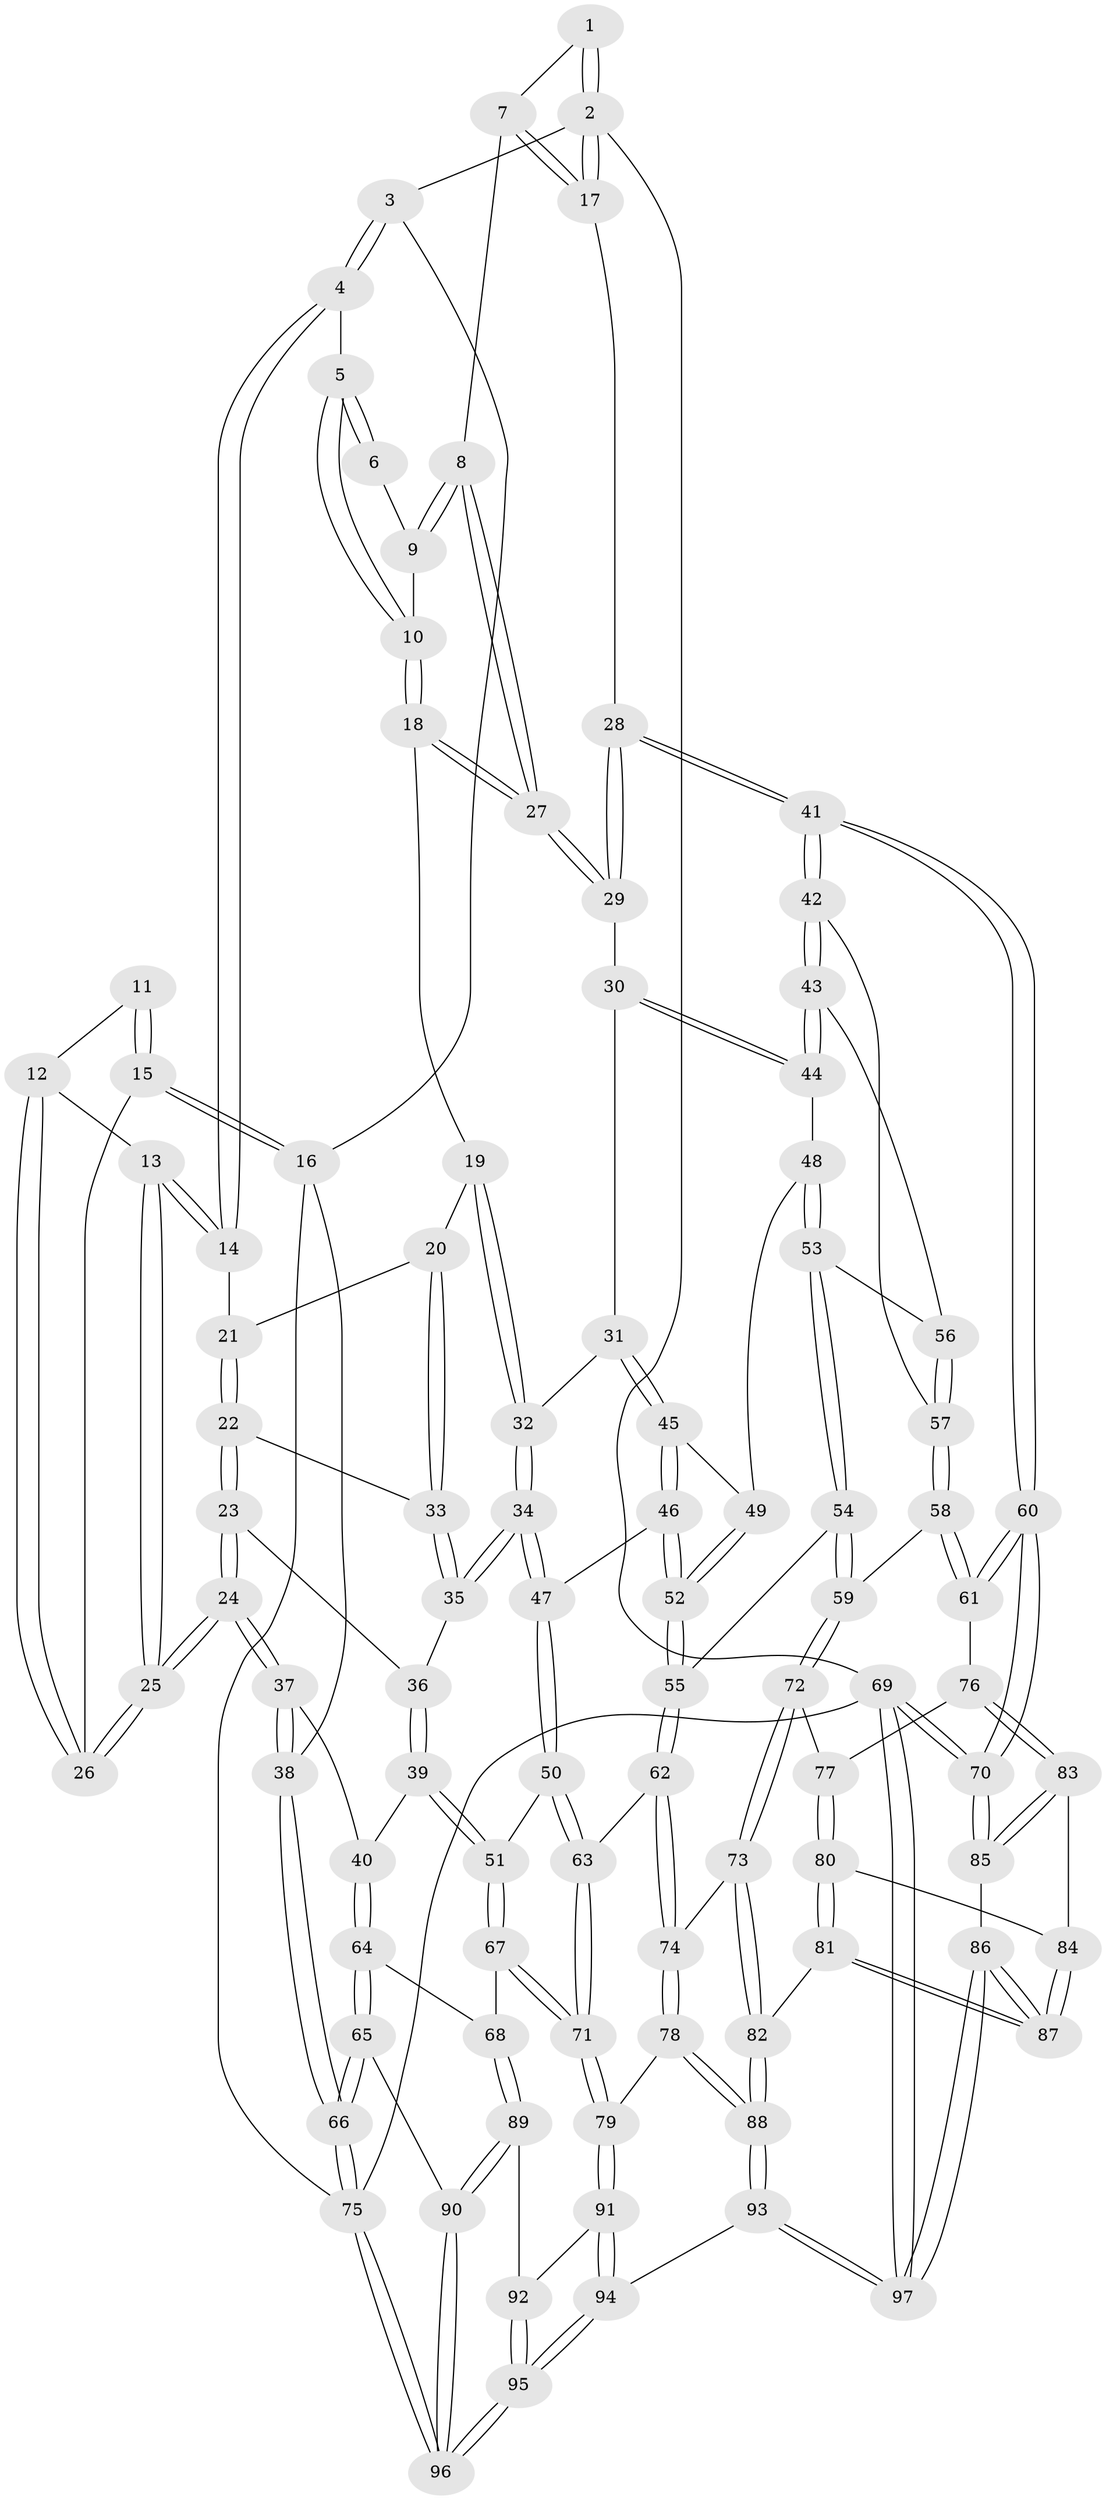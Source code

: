 // Generated by graph-tools (version 1.1) at 2025/00/03/09/25 05:00:38]
// undirected, 97 vertices, 239 edges
graph export_dot {
graph [start="1"]
  node [color=gray90,style=filled];
  1 [pos="+0.7188359326592144+0"];
  2 [pos="+1+0"];
  3 [pos="+0+0"];
  4 [pos="+0.41598745447376523+0"];
  5 [pos="+0.6091276875927631+0"];
  6 [pos="+0.7004838855099155+0"];
  7 [pos="+0.9405835726512357+0.12280780118581079"];
  8 [pos="+0.8669846554791316+0.19802137109788226"];
  9 [pos="+0.7567562019959223+0.020478505291229795"];
  10 [pos="+0.7181342431039501+0.2042159265553108"];
  11 [pos="+0.07349373448071543+0.12078864242362085"];
  12 [pos="+0.18480663971658312+0.14768659909295292"];
  13 [pos="+0.2005210969643051+0.1497269945686761"];
  14 [pos="+0.4140618395935164+0"];
  15 [pos="+0+0.2588654203306209"];
  16 [pos="+0+0.2924245346503956"];
  17 [pos="+1+0"];
  18 [pos="+0.718332280361599+0.2137262731458118"];
  19 [pos="+0.6168356119661689+0.2281918091676179"];
  20 [pos="+0.5913797723571101+0.22304431141714412"];
  21 [pos="+0.42826934359040203+0"];
  22 [pos="+0.38093307560062456+0.28590722184144074"];
  23 [pos="+0.3556158166844033+0.32487939119999293"];
  24 [pos="+0.20214970958763767+0.3378421634392603"];
  25 [pos="+0.18968496488317757+0.3137844566543703"];
  26 [pos="+0+0.2660334383927631"];
  27 [pos="+0.8455464230184628+0.25735782421993453"];
  28 [pos="+1+0.42243192785499156"];
  29 [pos="+0.855180425457356+0.2869581543219393"];
  30 [pos="+0.8383000282490755+0.3178698089802667"];
  31 [pos="+0.7414893579640435+0.41364146113026073"];
  32 [pos="+0.7043424756952992+0.40717806178026167"];
  33 [pos="+0.5476314800526789+0.30392381998579154"];
  34 [pos="+0.5514087734212721+0.4416098602918305"];
  35 [pos="+0.542752448445462+0.4244120002515962"];
  36 [pos="+0.3838048811078692+0.36895319322609177"];
  37 [pos="+0.16218327128859722+0.49345149737744615"];
  38 [pos="+0+0.5275812188588322"];
  39 [pos="+0.3462771800304089+0.5797195447711255"];
  40 [pos="+0.22294603899002965+0.5564939747124344"];
  41 [pos="+1+0.4507501412149504"];
  42 [pos="+1+0.4846645614208428"];
  43 [pos="+0.9711596739423539+0.5041030489962781"];
  44 [pos="+0.896571427605364+0.477086217803296"];
  45 [pos="+0.7492961747593497+0.4486135730833007"];
  46 [pos="+0.6582825340183439+0.6036631466702156"];
  47 [pos="+0.5304440163411637+0.535735188106921"];
  48 [pos="+0.8161042182067602+0.5217473575715537"];
  49 [pos="+0.8091677370723082+0.5162704063334052"];
  50 [pos="+0.45223574845167197+0.5885123322288452"];
  51 [pos="+0.395971504571379+0.6091327720351329"];
  52 [pos="+0.6686714332229284+0.6183218124933223"];
  53 [pos="+0.8338613997655759+0.5821888009669006"];
  54 [pos="+0.7913131029161146+0.6725723935539646"];
  55 [pos="+0.6873510257293068+0.6524629236850293"];
  56 [pos="+0.8950138385005741+0.5784531910187984"];
  57 [pos="+0.9289219708732148+0.622122474520207"];
  58 [pos="+0.9375322403139542+0.6837118980846225"];
  59 [pos="+0.8012033509204626+0.6852253502780342"];
  60 [pos="+1+0.7449971479965858"];
  61 [pos="+1+0.7360301292628619"];
  62 [pos="+0.6473093151665933+0.7173669545016944"];
  63 [pos="+0.5831681210523888+0.7282841003333677"];
  64 [pos="+0.1363129526436417+0.792684915785425"];
  65 [pos="+0.10583934440513999+0.8045950873316013"];
  66 [pos="+0+0.8273494115370728"];
  67 [pos="+0.3941794656321653+0.753480635015647"];
  68 [pos="+0.25751197972275275+0.8294113216251794"];
  69 [pos="+1+1"];
  70 [pos="+1+0.7697981109801749"];
  71 [pos="+0.4773115099235971+0.8342470423042975"];
  72 [pos="+0.8033921648083138+0.7041919747444915"];
  73 [pos="+0.6904197576829971+0.8240393939958804"];
  74 [pos="+0.6654747347579955+0.8013447368046174"];
  75 [pos="+0+1"];
  76 [pos="+0.9385114099218288+0.787634672624428"];
  77 [pos="+0.808691411357874+0.7202240974473358"];
  78 [pos="+0.5225639734201015+0.8664903746766172"];
  79 [pos="+0.48661552121388735+0.856914067697939"];
  80 [pos="+0.81649823876967+0.8274978359916657"];
  81 [pos="+0.7933437819792019+0.8621353104222708"];
  82 [pos="+0.7345655084881123+0.8950967520653232"];
  83 [pos="+0.9137287760936988+0.8166151841322494"];
  84 [pos="+0.9031510879464495+0.823421147579072"];
  85 [pos="+0.960041821454692+0.8796590568418139"];
  86 [pos="+0.9098500370884788+0.9389946835861661"];
  87 [pos="+0.9084772259406272+0.9370398253443801"];
  88 [pos="+0.6970250732868132+1"];
  89 [pos="+0.2688766129307416+0.8685981338255799"];
  90 [pos="+0.16930644383579121+0.983744703714847"];
  91 [pos="+0.45503195499811266+0.9244037358443915"];
  92 [pos="+0.28934828739794005+0.9158582953608504"];
  93 [pos="+0.7233802722841147+1"];
  94 [pos="+0.42750483203172696+1"];
  95 [pos="+0.26420852804174283+1"];
  96 [pos="+0.22292494070978802+1"];
  97 [pos="+0.9989968471471774+1"];
  1 -- 2;
  1 -- 2;
  1 -- 7;
  2 -- 3;
  2 -- 17;
  2 -- 17;
  2 -- 69;
  3 -- 4;
  3 -- 4;
  3 -- 16;
  4 -- 5;
  4 -- 14;
  4 -- 14;
  5 -- 6;
  5 -- 6;
  5 -- 10;
  5 -- 10;
  6 -- 9;
  7 -- 8;
  7 -- 17;
  7 -- 17;
  8 -- 9;
  8 -- 9;
  8 -- 27;
  8 -- 27;
  9 -- 10;
  10 -- 18;
  10 -- 18;
  11 -- 12;
  11 -- 15;
  11 -- 15;
  12 -- 13;
  12 -- 26;
  12 -- 26;
  13 -- 14;
  13 -- 14;
  13 -- 25;
  13 -- 25;
  14 -- 21;
  15 -- 16;
  15 -- 16;
  15 -- 26;
  16 -- 38;
  16 -- 75;
  17 -- 28;
  18 -- 19;
  18 -- 27;
  18 -- 27;
  19 -- 20;
  19 -- 32;
  19 -- 32;
  20 -- 21;
  20 -- 33;
  20 -- 33;
  21 -- 22;
  21 -- 22;
  22 -- 23;
  22 -- 23;
  22 -- 33;
  23 -- 24;
  23 -- 24;
  23 -- 36;
  24 -- 25;
  24 -- 25;
  24 -- 37;
  24 -- 37;
  25 -- 26;
  25 -- 26;
  27 -- 29;
  27 -- 29;
  28 -- 29;
  28 -- 29;
  28 -- 41;
  28 -- 41;
  29 -- 30;
  30 -- 31;
  30 -- 44;
  30 -- 44;
  31 -- 32;
  31 -- 45;
  31 -- 45;
  32 -- 34;
  32 -- 34;
  33 -- 35;
  33 -- 35;
  34 -- 35;
  34 -- 35;
  34 -- 47;
  34 -- 47;
  35 -- 36;
  36 -- 39;
  36 -- 39;
  37 -- 38;
  37 -- 38;
  37 -- 40;
  38 -- 66;
  38 -- 66;
  39 -- 40;
  39 -- 51;
  39 -- 51;
  40 -- 64;
  40 -- 64;
  41 -- 42;
  41 -- 42;
  41 -- 60;
  41 -- 60;
  42 -- 43;
  42 -- 43;
  42 -- 57;
  43 -- 44;
  43 -- 44;
  43 -- 56;
  44 -- 48;
  45 -- 46;
  45 -- 46;
  45 -- 49;
  46 -- 47;
  46 -- 52;
  46 -- 52;
  47 -- 50;
  47 -- 50;
  48 -- 49;
  48 -- 53;
  48 -- 53;
  49 -- 52;
  49 -- 52;
  50 -- 51;
  50 -- 63;
  50 -- 63;
  51 -- 67;
  51 -- 67;
  52 -- 55;
  52 -- 55;
  53 -- 54;
  53 -- 54;
  53 -- 56;
  54 -- 55;
  54 -- 59;
  54 -- 59;
  55 -- 62;
  55 -- 62;
  56 -- 57;
  56 -- 57;
  57 -- 58;
  57 -- 58;
  58 -- 59;
  58 -- 61;
  58 -- 61;
  59 -- 72;
  59 -- 72;
  60 -- 61;
  60 -- 61;
  60 -- 70;
  60 -- 70;
  61 -- 76;
  62 -- 63;
  62 -- 74;
  62 -- 74;
  63 -- 71;
  63 -- 71;
  64 -- 65;
  64 -- 65;
  64 -- 68;
  65 -- 66;
  65 -- 66;
  65 -- 90;
  66 -- 75;
  66 -- 75;
  67 -- 68;
  67 -- 71;
  67 -- 71;
  68 -- 89;
  68 -- 89;
  69 -- 70;
  69 -- 70;
  69 -- 97;
  69 -- 97;
  69 -- 75;
  70 -- 85;
  70 -- 85;
  71 -- 79;
  71 -- 79;
  72 -- 73;
  72 -- 73;
  72 -- 77;
  73 -- 74;
  73 -- 82;
  73 -- 82;
  74 -- 78;
  74 -- 78;
  75 -- 96;
  75 -- 96;
  76 -- 77;
  76 -- 83;
  76 -- 83;
  77 -- 80;
  77 -- 80;
  78 -- 79;
  78 -- 88;
  78 -- 88;
  79 -- 91;
  79 -- 91;
  80 -- 81;
  80 -- 81;
  80 -- 84;
  81 -- 82;
  81 -- 87;
  81 -- 87;
  82 -- 88;
  82 -- 88;
  83 -- 84;
  83 -- 85;
  83 -- 85;
  84 -- 87;
  84 -- 87;
  85 -- 86;
  86 -- 87;
  86 -- 87;
  86 -- 97;
  86 -- 97;
  88 -- 93;
  88 -- 93;
  89 -- 90;
  89 -- 90;
  89 -- 92;
  90 -- 96;
  90 -- 96;
  91 -- 92;
  91 -- 94;
  91 -- 94;
  92 -- 95;
  92 -- 95;
  93 -- 94;
  93 -- 97;
  93 -- 97;
  94 -- 95;
  94 -- 95;
  95 -- 96;
  95 -- 96;
}
